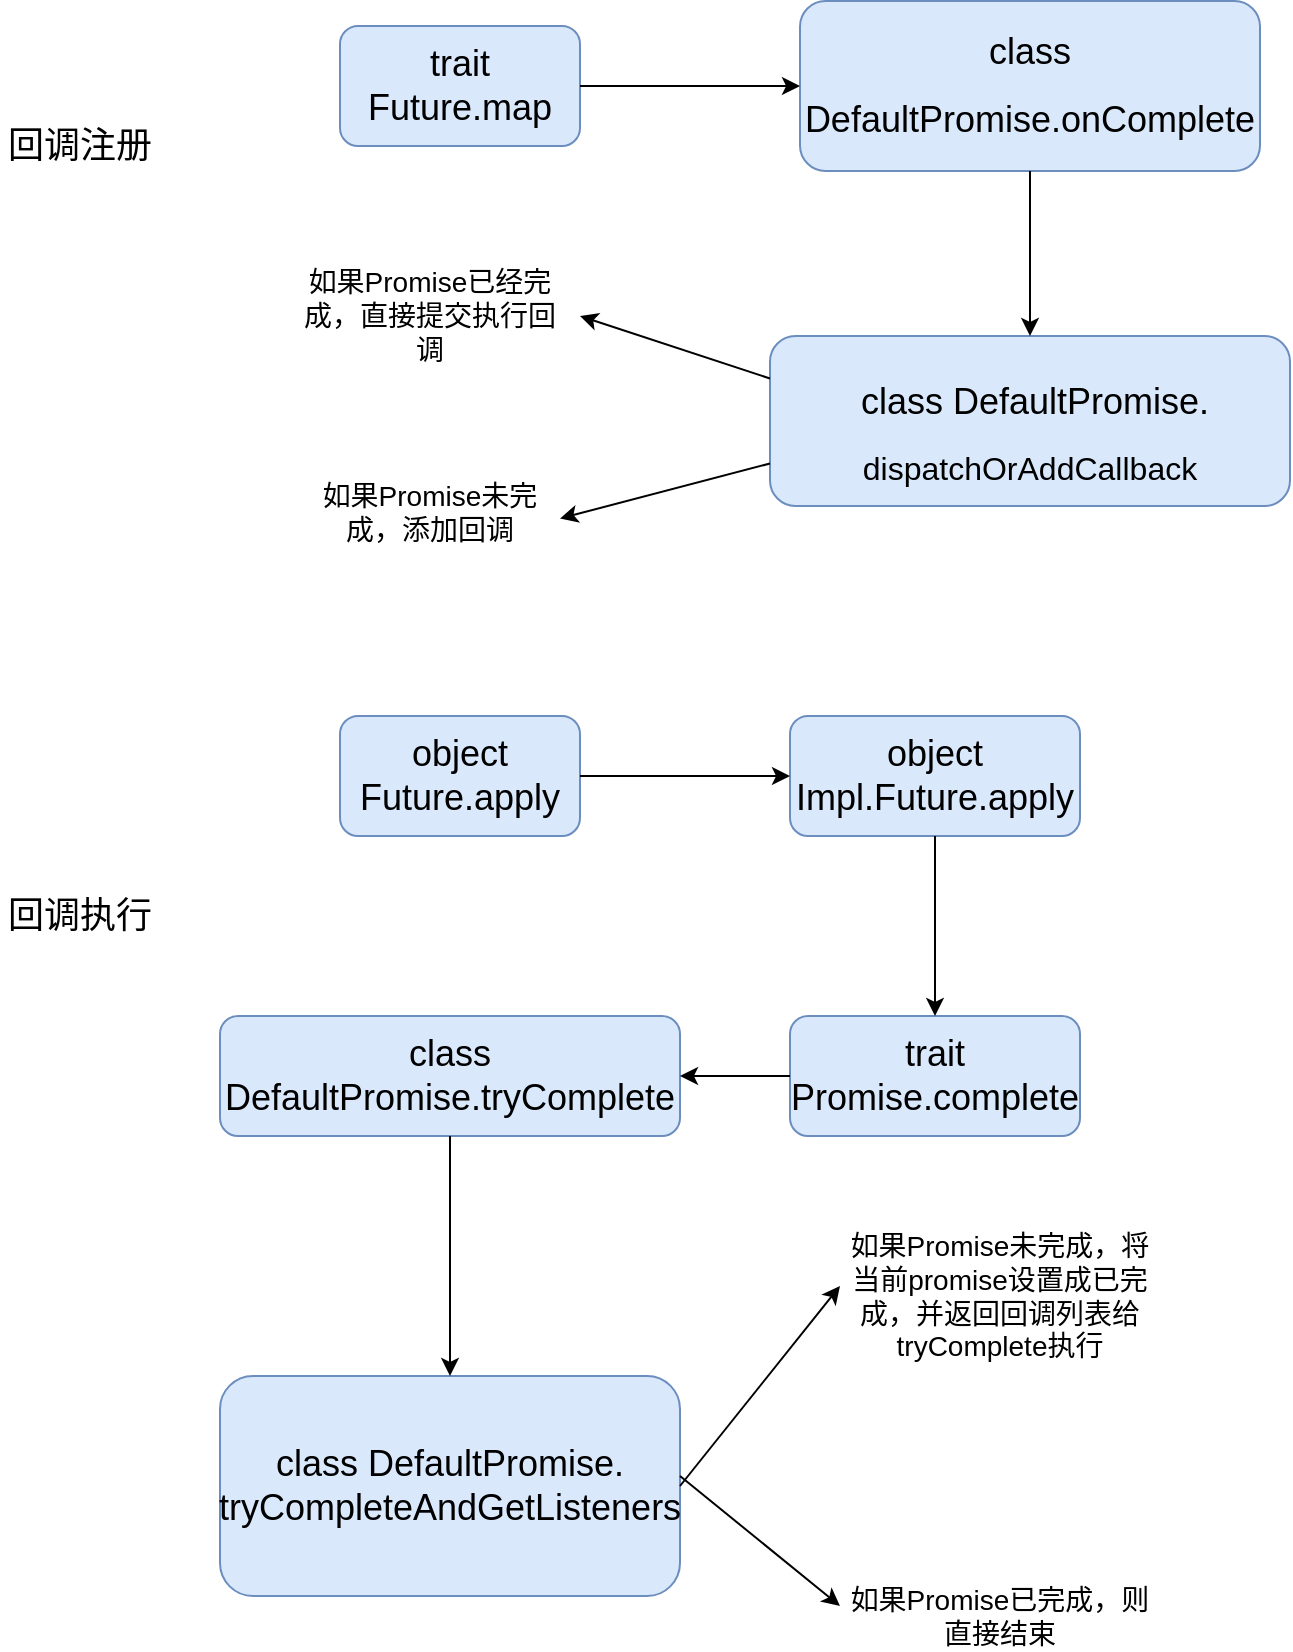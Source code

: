 <mxfile version="10.5.9" type="github"><diagram id="a95xyiES6sEfZaEY1d-m" name="Page-1"><mxGraphModel dx="1398" dy="720" grid="1" gridSize="10" guides="1" tooltips="1" connect="1" arrows="1" fold="1" page="1" pageScale="1" pageWidth="827" pageHeight="1169" math="0" shadow="0"><root><mxCell id="0"/><mxCell id="1" parent="0"/><mxCell id="mU1IfbNCYSfqfRXK2cU5-1" value="&lt;font style=&quot;font-size: 18px&quot;&gt;回调注册&lt;/font&gt;" style="text;html=1;strokeColor=none;fillColor=none;align=center;verticalAlign=middle;whiteSpace=wrap;rounded=0;" vertex="1" parent="1"><mxGeometry x="70" y="130" width="80" height="30" as="geometry"/></mxCell><mxCell id="mU1IfbNCYSfqfRXK2cU5-2" value="&lt;font style=&quot;font-size: 18px&quot;&gt;回调执行&lt;/font&gt;" style="text;html=1;strokeColor=none;fillColor=none;align=center;verticalAlign=middle;whiteSpace=wrap;rounded=0;" vertex="1" parent="1"><mxGeometry x="70" y="520" width="80" height="20" as="geometry"/></mxCell><mxCell id="mU1IfbNCYSfqfRXK2cU5-3" value="&lt;font style=&quot;font-size: 18px&quot;&gt;trait Future.map&lt;/font&gt;" style="rounded=1;whiteSpace=wrap;html=1;fillColor=#dae8fc;strokeColor=#6c8ebf;" vertex="1" parent="1"><mxGeometry x="240" y="85" width="120" height="60" as="geometry"/></mxCell><mxCell id="mU1IfbNCYSfqfRXK2cU5-4" value="&lt;pre&gt;&lt;font style=&quot;font-size: 18px&quot; face=&quot;Helvetica&quot;&gt; class &lt;/font&gt;&lt;/pre&gt;&lt;pre&gt;&lt;font style=&quot;font-size: 18px&quot; face=&quot;Helvetica&quot;&gt;DefaultPromise.onComplete&lt;/font&gt;&lt;/pre&gt;" style="rounded=1;whiteSpace=wrap;html=1;fillColor=#dae8fc;strokeColor=#6c8ebf;" vertex="1" parent="1"><mxGeometry x="470" y="72.5" width="230" height="85" as="geometry"/></mxCell><mxCell id="mU1IfbNCYSfqfRXK2cU5-5" value="" style="endArrow=classic;html=1;exitX=1;exitY=0.5;exitDx=0;exitDy=0;entryX=0;entryY=0.5;entryDx=0;entryDy=0;" edge="1" parent="1" source="mU1IfbNCYSfqfRXK2cU5-3" target="mU1IfbNCYSfqfRXK2cU5-4"><mxGeometry width="50" height="50" relative="1" as="geometry"><mxPoint x="430" y="200" as="sourcePoint"/><mxPoint x="480" y="150" as="targetPoint"/></mxGeometry></mxCell><mxCell id="mU1IfbNCYSfqfRXK2cU5-6" value="&lt;pre&gt;&lt;font style=&quot;font-size: 18px&quot; face=&quot;Helvetica&quot;&gt; class DefaultPromise.&lt;/font&gt;&lt;/pre&gt;&lt;span&gt;&lt;font size=&quot;3&quot;&gt;dispatchOrAddCallback&lt;/font&gt;&lt;/span&gt;" style="rounded=1;whiteSpace=wrap;html=1;fillColor=#dae8fc;strokeColor=#6c8ebf;" vertex="1" parent="1"><mxGeometry x="455" y="240" width="260" height="85" as="geometry"/></mxCell><mxCell id="mU1IfbNCYSfqfRXK2cU5-7" value="" style="endArrow=classic;html=1;exitX=0.5;exitY=1;exitDx=0;exitDy=0;" edge="1" parent="1" source="mU1IfbNCYSfqfRXK2cU5-4" target="mU1IfbNCYSfqfRXK2cU5-6"><mxGeometry width="50" height="50" relative="1" as="geometry"><mxPoint x="730" y="160" as="sourcePoint"/><mxPoint x="780" y="110" as="targetPoint"/></mxGeometry></mxCell><mxCell id="mU1IfbNCYSfqfRXK2cU5-8" value="" style="endArrow=classic;html=1;exitX=0;exitY=0.25;exitDx=0;exitDy=0;" edge="1" parent="1" source="mU1IfbNCYSfqfRXK2cU5-6"><mxGeometry width="50" height="50" relative="1" as="geometry"><mxPoint x="310" y="250" as="sourcePoint"/><mxPoint x="360" y="230" as="targetPoint"/></mxGeometry></mxCell><mxCell id="mU1IfbNCYSfqfRXK2cU5-9" value="&lt;font style=&quot;font-size: 14px&quot;&gt;如果Promise已经完成，直接提交执行回调&lt;/font&gt;" style="text;html=1;strokeColor=none;fillColor=none;align=center;verticalAlign=middle;whiteSpace=wrap;rounded=0;" vertex="1" parent="1"><mxGeometry x="220" y="220" width="130" height="20" as="geometry"/></mxCell><mxCell id="mU1IfbNCYSfqfRXK2cU5-10" value="&lt;font style=&quot;font-size: 14px&quot;&gt;如果Promise未完成，添加回调&lt;/font&gt;" style="text;html=1;strokeColor=none;fillColor=none;align=center;verticalAlign=middle;whiteSpace=wrap;rounded=0;" vertex="1" parent="1"><mxGeometry x="220" y="320" width="130" height="15" as="geometry"/></mxCell><mxCell id="mU1IfbNCYSfqfRXK2cU5-13" value="" style="endArrow=classic;html=1;exitX=0;exitY=0.75;exitDx=0;exitDy=0;entryX=1;entryY=0.75;entryDx=0;entryDy=0;" edge="1" parent="1" source="mU1IfbNCYSfqfRXK2cU5-6" target="mU1IfbNCYSfqfRXK2cU5-10"><mxGeometry width="50" height="50" relative="1" as="geometry"><mxPoint x="465" y="271" as="sourcePoint"/><mxPoint x="370" y="240" as="targetPoint"/></mxGeometry></mxCell><mxCell id="mU1IfbNCYSfqfRXK2cU5-14" value="&lt;font style=&quot;font-size: 18px&quot;&gt;object Future.apply&lt;/font&gt;" style="rounded=1;whiteSpace=wrap;html=1;fillColor=#dae8fc;strokeColor=#6c8ebf;" vertex="1" parent="1"><mxGeometry x="240" y="430" width="120" height="60" as="geometry"/></mxCell><mxCell id="mU1IfbNCYSfqfRXK2cU5-15" value="&lt;font style=&quot;font-size: 18px&quot;&gt;object Impl.Future.apply&lt;/font&gt;" style="rounded=1;whiteSpace=wrap;html=1;fillColor=#dae8fc;strokeColor=#6c8ebf;" vertex="1" parent="1"><mxGeometry x="465" y="430" width="145" height="60" as="geometry"/></mxCell><mxCell id="mU1IfbNCYSfqfRXK2cU5-16" value="" style="endArrow=classic;html=1;exitX=1;exitY=0.5;exitDx=0;exitDy=0;entryX=0;entryY=0.5;entryDx=0;entryDy=0;" edge="1" parent="1" source="mU1IfbNCYSfqfRXK2cU5-14" target="mU1IfbNCYSfqfRXK2cU5-15"><mxGeometry width="50" height="50" relative="1" as="geometry"><mxPoint x="420" y="590" as="sourcePoint"/><mxPoint x="470" y="540" as="targetPoint"/></mxGeometry></mxCell><mxCell id="mU1IfbNCYSfqfRXK2cU5-17" value="&lt;font style=&quot;font-size: 18px&quot;&gt;trait Promise.complete&lt;/font&gt;" style="rounded=1;whiteSpace=wrap;html=1;fillColor=#dae8fc;strokeColor=#6c8ebf;" vertex="1" parent="1"><mxGeometry x="465" y="580" width="145" height="60" as="geometry"/></mxCell><mxCell id="mU1IfbNCYSfqfRXK2cU5-18" value="" style="endArrow=classic;html=1;exitX=0.5;exitY=1;exitDx=0;exitDy=0;" edge="1" parent="1" source="mU1IfbNCYSfqfRXK2cU5-15" target="mU1IfbNCYSfqfRXK2cU5-17"><mxGeometry width="50" height="50" relative="1" as="geometry"><mxPoint x="730" y="540" as="sourcePoint"/><mxPoint x="780" y="490" as="targetPoint"/></mxGeometry></mxCell><mxCell id="mU1IfbNCYSfqfRXK2cU5-19" value="&lt;font style=&quot;font-size: 18px&quot;&gt;class DefaultPromise.tryComplete&lt;/font&gt;" style="rounded=1;whiteSpace=wrap;html=1;fillColor=#dae8fc;strokeColor=#6c8ebf;" vertex="1" parent="1"><mxGeometry x="180" y="580" width="230" height="60" as="geometry"/></mxCell><mxCell id="mU1IfbNCYSfqfRXK2cU5-20" value="" style="endArrow=classic;html=1;entryX=1;entryY=0.5;entryDx=0;entryDy=0;" edge="1" parent="1" source="mU1IfbNCYSfqfRXK2cU5-17" target="mU1IfbNCYSfqfRXK2cU5-19"><mxGeometry width="50" height="50" relative="1" as="geometry"><mxPoint x="680" y="510" as="sourcePoint"/><mxPoint x="730" y="460" as="targetPoint"/></mxGeometry></mxCell><mxCell id="mU1IfbNCYSfqfRXK2cU5-21" value="&lt;font style=&quot;font-size: 18px&quot;&gt;class DefaultPromise.&lt;br&gt;tryCompleteAndGetListeners&lt;/font&gt;" style="rounded=1;whiteSpace=wrap;html=1;fillColor=#dae8fc;strokeColor=#6c8ebf;" vertex="1" parent="1"><mxGeometry x="180" y="760" width="230" height="110" as="geometry"/></mxCell><mxCell id="mU1IfbNCYSfqfRXK2cU5-22" value="" style="endArrow=classic;html=1;exitX=0.5;exitY=1;exitDx=0;exitDy=0;entryX=0.5;entryY=0;entryDx=0;entryDy=0;" edge="1" parent="1" source="mU1IfbNCYSfqfRXK2cU5-19" target="mU1IfbNCYSfqfRXK2cU5-21"><mxGeometry width="50" height="50" relative="1" as="geometry"><mxPoint x="80" y="700" as="sourcePoint"/><mxPoint x="130" y="650" as="targetPoint"/></mxGeometry></mxCell><mxCell id="mU1IfbNCYSfqfRXK2cU5-24" value="&lt;font style=&quot;font-size: 14px&quot;&gt;如果Promise未完成，将当前promise设置成已完成，并返回回调列表给tryComplete执行&lt;/font&gt;" style="text;html=1;strokeColor=none;fillColor=none;align=center;verticalAlign=middle;whiteSpace=wrap;rounded=0;" vertex="1" parent="1"><mxGeometry x="490" y="710" width="160" height="20" as="geometry"/></mxCell><mxCell id="mU1IfbNCYSfqfRXK2cU5-26" value="&lt;font style=&quot;font-size: 14px&quot;&gt;如果Promise已完成，则直接结束&lt;/font&gt;" style="text;html=1;strokeColor=none;fillColor=none;align=center;verticalAlign=middle;whiteSpace=wrap;rounded=0;" vertex="1" parent="1"><mxGeometry x="490" y="870" width="160" height="20" as="geometry"/></mxCell><mxCell id="mU1IfbNCYSfqfRXK2cU5-27" value="" style="endArrow=classic;html=1;exitX=1;exitY=0.5;exitDx=0;exitDy=0;entryX=0;entryY=0.25;entryDx=0;entryDy=0;" edge="1" parent="1" source="mU1IfbNCYSfqfRXK2cU5-21" target="mU1IfbNCYSfqfRXK2cU5-24"><mxGeometry width="50" height="50" relative="1" as="geometry"><mxPoint x="370" y="990" as="sourcePoint"/><mxPoint x="420" y="940" as="targetPoint"/></mxGeometry></mxCell><mxCell id="mU1IfbNCYSfqfRXK2cU5-28" value="" style="endArrow=classic;html=1;entryX=0;entryY=0.25;entryDx=0;entryDy=0;" edge="1" parent="1" target="mU1IfbNCYSfqfRXK2cU5-26"><mxGeometry width="50" height="50" relative="1" as="geometry"><mxPoint x="410" y="810" as="sourcePoint"/><mxPoint x="440" y="960" as="targetPoint"/></mxGeometry></mxCell></root></mxGraphModel></diagram></mxfile>